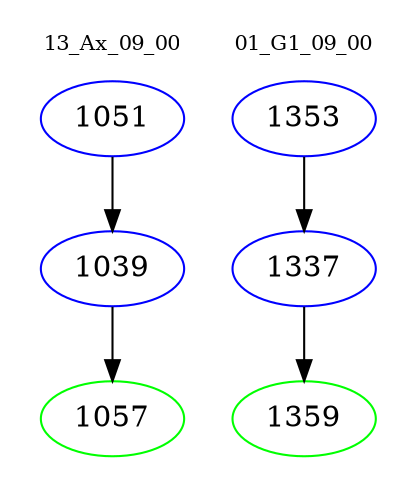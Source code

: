 digraph{
subgraph cluster_0 {
color = white
label = "13_Ax_09_00";
fontsize=10;
T0_1051 [label="1051", color="blue"]
T0_1051 -> T0_1039 [color="black"]
T0_1039 [label="1039", color="blue"]
T0_1039 -> T0_1057 [color="black"]
T0_1057 [label="1057", color="green"]
}
subgraph cluster_1 {
color = white
label = "01_G1_09_00";
fontsize=10;
T1_1353 [label="1353", color="blue"]
T1_1353 -> T1_1337 [color="black"]
T1_1337 [label="1337", color="blue"]
T1_1337 -> T1_1359 [color="black"]
T1_1359 [label="1359", color="green"]
}
}
